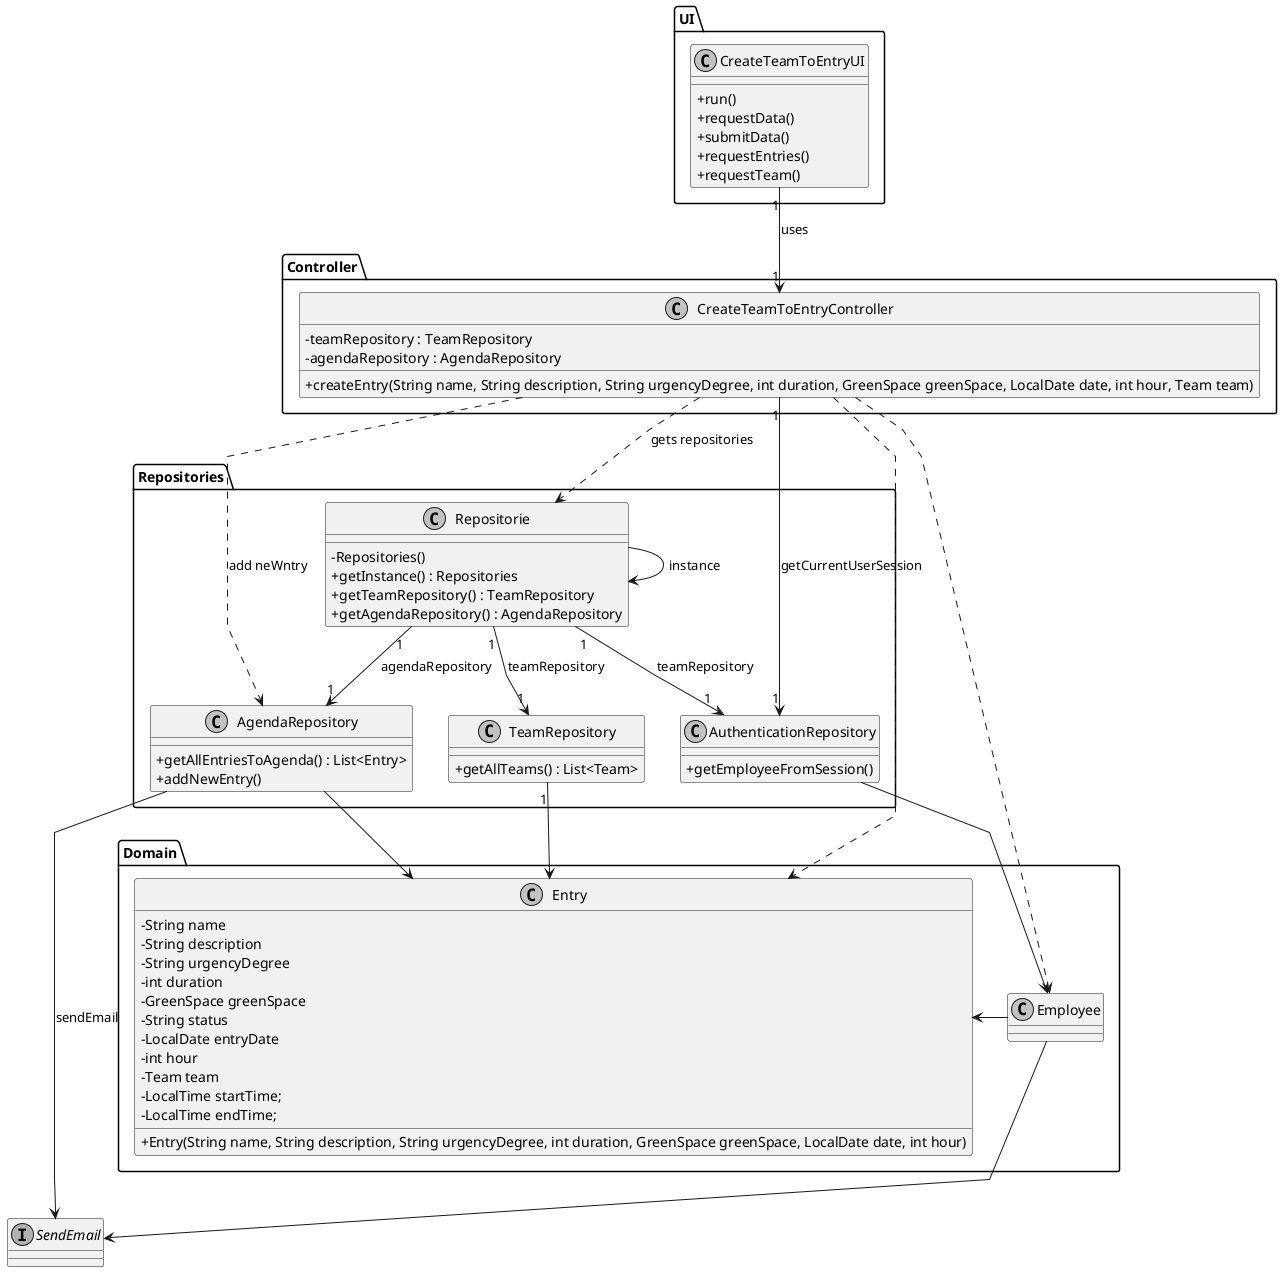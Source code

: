 @startuml
skinparam monochrome true
skinparam packageStyle rectangle
skinparam shadowing false
skinparam linetype polyline
skinparam classAttributeIconSize 0

Package Controller <<Folder>>{
class CreateTeamToEntryController {
    - teamRepository : TeamRepository
    - agendaRepository : AgendaRepository
    + createEntry(String name, String description, String urgencyDegree, int duration, GreenSpace greenSpace, LocalDate date, int hour, Team team)
}
}
Package UI <<Folder>>{
class CreateTeamToEntryUI {
    + run()
    + requestData()
    + submitData()
    + requestEntries()
    + requestTeam()
    }
}

interface SendEmail {
}

Package Domain <<Folder>>{
class Entry {
    - String name
    - String description
    - String urgencyDegree
    - int duration
    - GreenSpace greenSpace
    - String status
    - LocalDate entryDate
    - int hour
    - Team team
    - LocalTime startTime;
    - LocalTime endTime;
    + Entry(String name, String description, String urgencyDegree, int duration, GreenSpace greenSpace, LocalDate date, int hour)

}
}
Package Repositories <<Folder>>{
class Repositorie {
    - Repositories()
    + getInstance() : Repositories
    + getTeamRepository() : TeamRepository
    + getAgendaRepository() : AgendaRepository
}
}
Package Repositories <<Folder>>{
class TeamRepository {
    + getAllTeams() : List<Team>
}
}
Package Repositories <<Folder>>{
class AuthenticationRepository{
    + getEmployeeFromSession()
}
}
Package Domain <<Folder>>{
class Employee {
}
}
Package Repositories <<Folder>>{
class AgendaRepository {
    + getAllEntriesToAgenda() : List<Entry>
    + addNewEntry()
}
}

CreateTeamToEntryController "1"--> "1" AuthenticationRepository : getCurrentUserSession
CreateTeamToEntryController ..> Employee
AgendaRepository --> Entry
AuthenticationRepository --> Employee

Employee -> Entry
CreateTeamToEntryUI "1" --> "1" CreateTeamToEntryController : uses
CreateTeamToEntryController ..> Repositorie : gets repositories
Repositorie --> Repositorie : instance
Repositorie "1" --> "1" TeamRepository : teamRepository
Repositorie "1" --> "1" AgendaRepository : agendaRepository
Repositorie "1" --> "1" AuthenticationRepository : teamRepository
TeamRepository "1" --> Entry
Employee --> SendEmail
AgendaRepository --> SendEmail : sendEmail


CreateTeamToEntryController ..> Entry

CreateTeamToEntryController ..> AgendaRepository : add neWntry

@enduml
